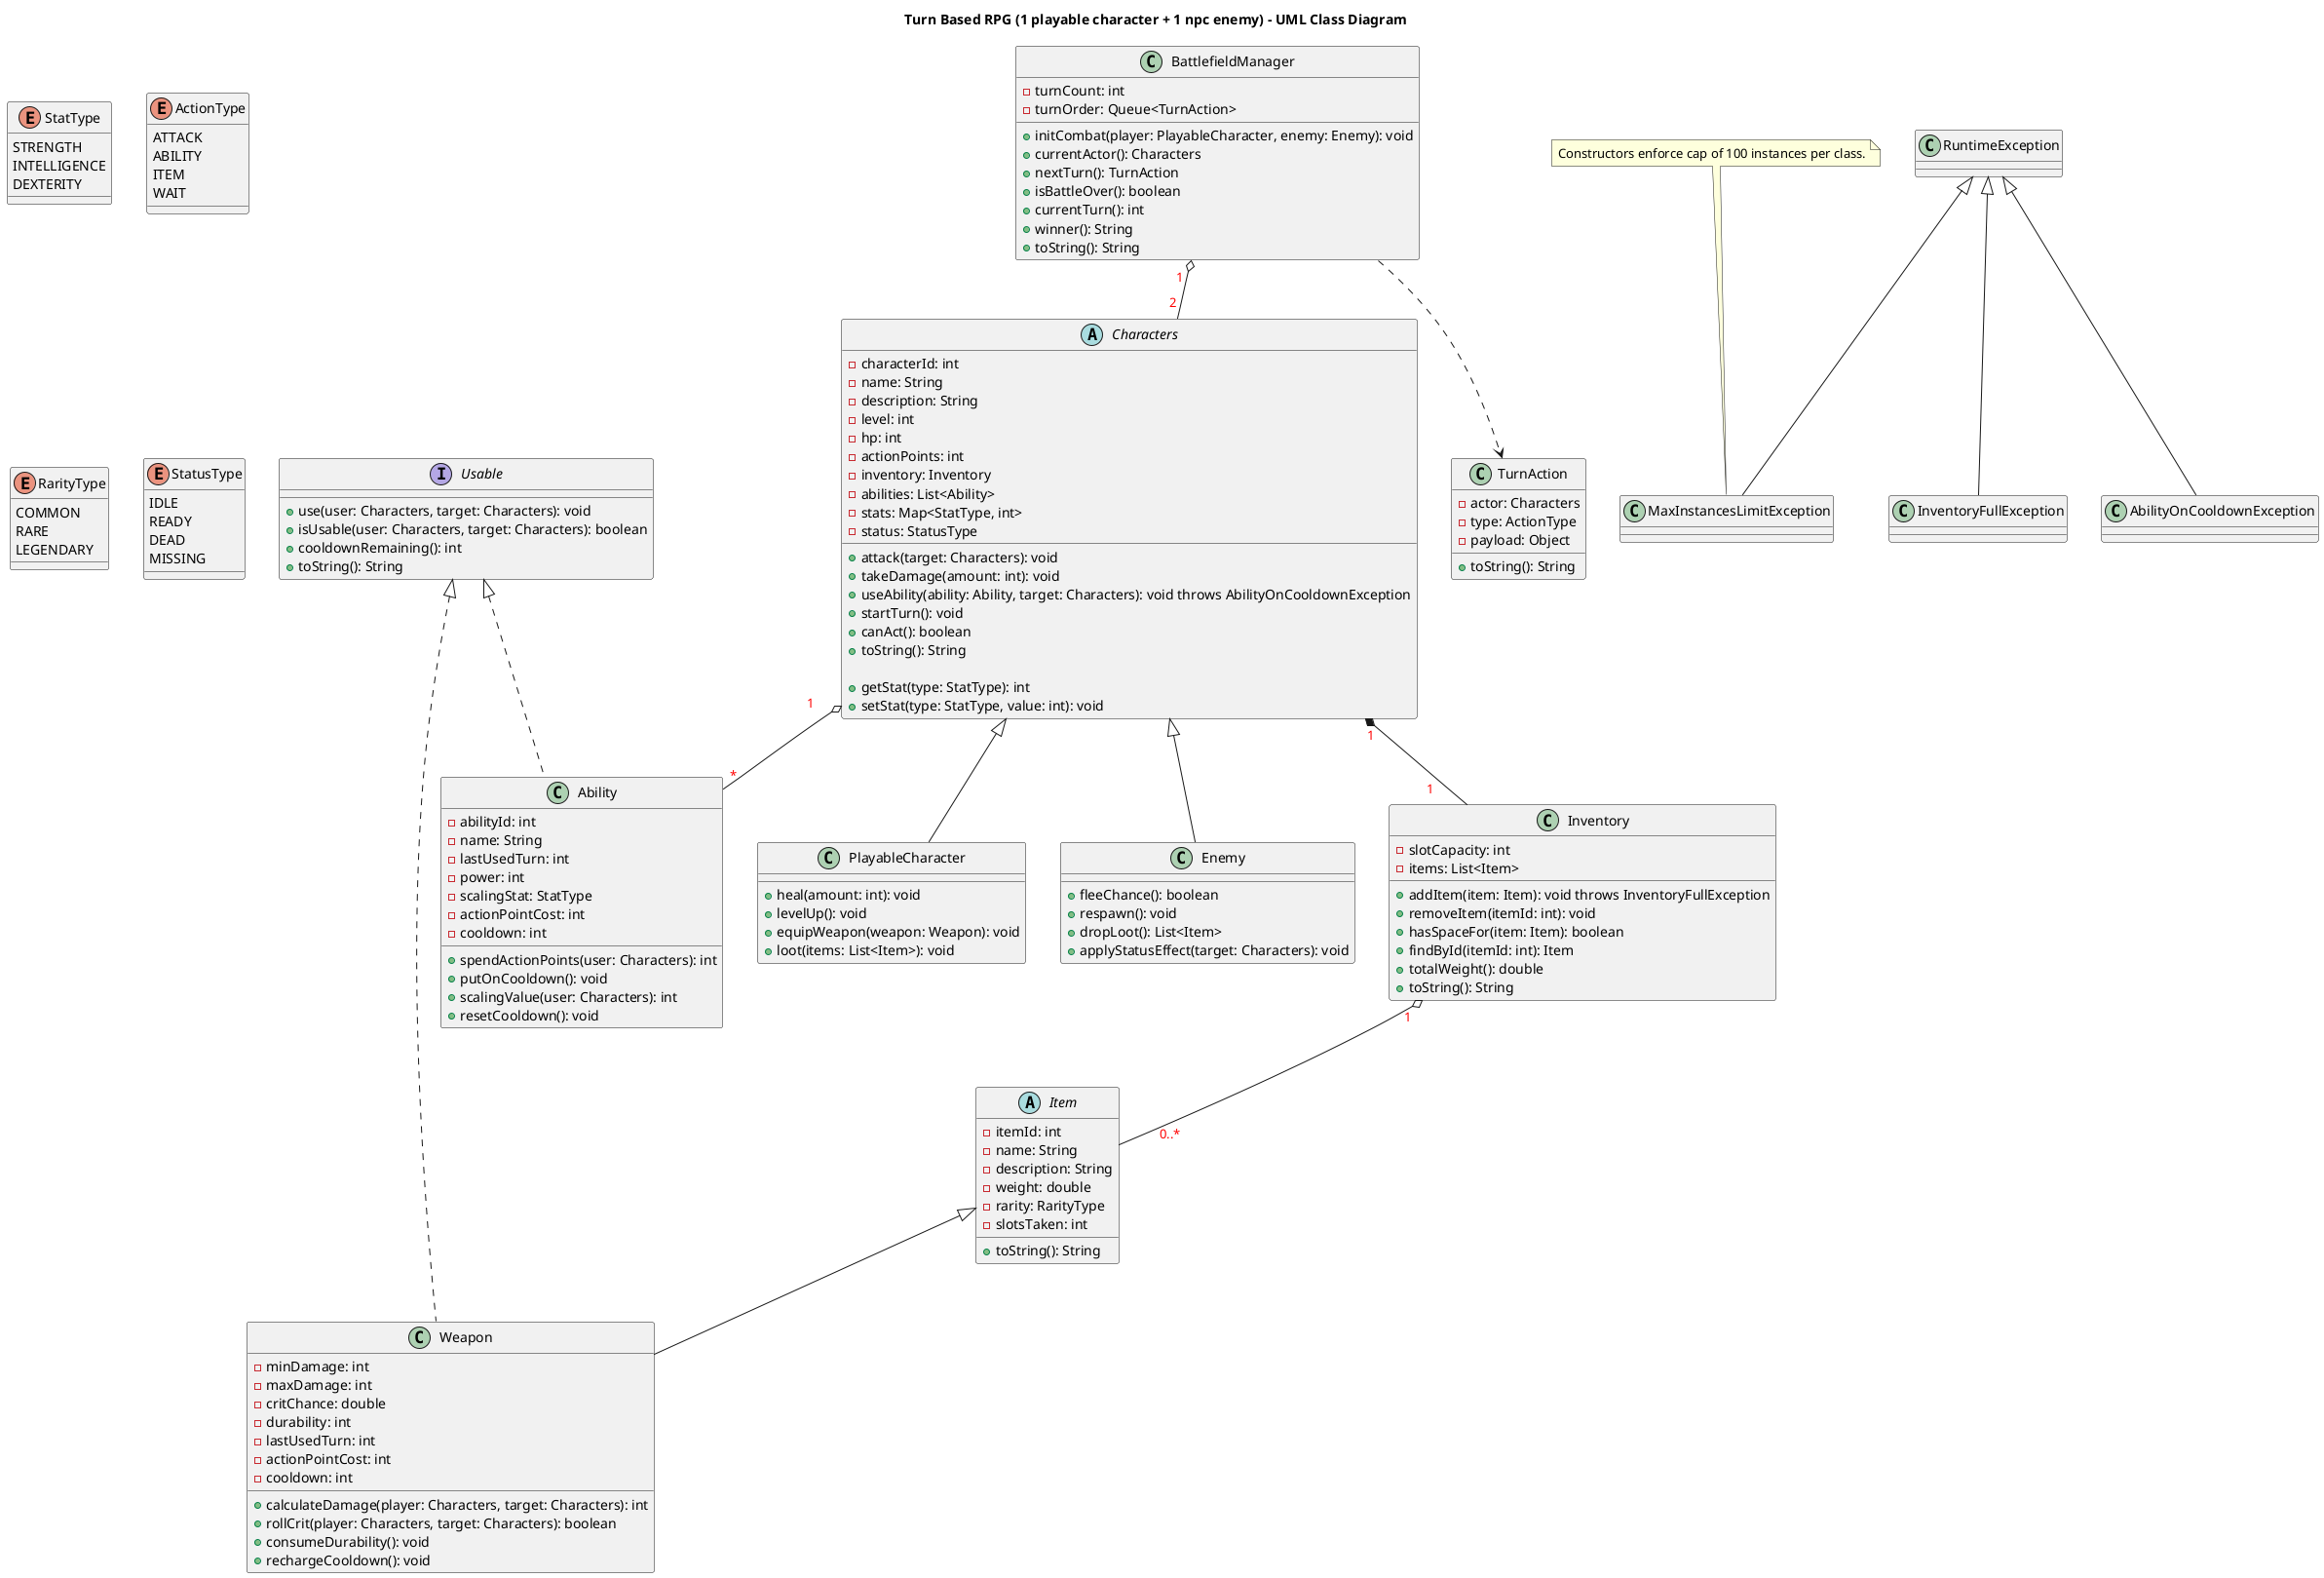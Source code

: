 @startuml
title Turn Based RPG (1 playable character + 1 npc enemy) - UML Class Diagram

' @Enums
enum StatType {
    STRENGTH
    INTELLIGENCE
    DEXTERITY
}
enum ActionType {
    ATTACK
    ABILITY
    ITEM
    WAIT
}
enum RarityType {
    COMMON
    RARE
    LEGENDARY
}
enum StatusType {
    IDLE
    READY
    DEAD
    MISSING
}

' @Interfaces
interface Usable {
    +use(user: Characters, target: Characters): void
    +isUsable(user: Characters, target: Characters): boolean
    +cooldownRemaining(): int
    +toString(): String
}

' @Exceptions
class MaxInstancesLimitException extends RuntimeException
class InventoryFullException extends RuntimeException
class AbilityOnCooldownException extends RuntimeException

' @Characters
abstract class Characters {
    - characterId: int
    - name: String
    - description: String
    - level: int
    - hp: int
    - actionPoints: int
    - inventory: Inventory
    - abilities: List<Ability>
    - stats: Map<StatType, int>
    - status: StatusType

    +attack(target: Characters): void
    +takeDamage(amount: int): void
    +useAbility(ability: Ability, target: Characters): void throws AbilityOnCooldownException
    +startTurn(): void
    +canAct(): boolean
    +toString(): String

    +getStat(type: StatType): int
    +setStat(type: StatType, value: int): void
}
class PlayableCharacter extends Characters {
    +heal(amount: int): void
    +levelUp(): void
    +equipWeapon(weapon: Weapon): void
    +loot(items: List<Item>): void
}
class Enemy extends Characters {
    +fleeChance(): boolean
    +respawn(): void
    +dropLoot(): List<Item>
    +applyStatusEffect(target: Characters): void
}

' @Inventory, Items, Weapons, and Abilities
class Inventory {
    -slotCapacity: int
    -items: List<Item>

    +addItem(item: Item): void throws InventoryFullException
    +removeItem(itemId: int): void
    +hasSpaceFor(item: Item): boolean
    +findById(itemId: int): Item
    +totalWeight(): double
    +toString(): String
}
abstract class Item {
    -itemId: int
    -name: String
    -description: String
    -weight: double
    -rarity: RarityType
    -slotsTaken: int

    +toString(): String
}
class Weapon extends Item implements Usable {
    -minDamage: int
    -maxDamage: int
    -critChance: double
    -durability: int
    -lastUsedTurn: int
    -actionPointCost: int
    -cooldown: int

    +calculateDamage(player: Characters, target: Characters): int
    +rollCrit(player: Characters, target: Characters): boolean
    +consumeDurability(): void
    +rechargeCooldown(): void
}
class Ability implements Usable {
    -abilityId: int
    -name: String
    -lastUsedTurn: int
    -power: int
    -scalingStat: StatType
    -actionPointCost: int
    -cooldown: int

    +spendActionPoints(user: Characters): int
    +putOnCooldown(): void
    +scalingValue(user: Characters): int
    +resetCooldown(): void
}

' @BattleFieldManager and TurnAction
class BattlefieldManager {
    -turnCount: int
    -turnOrder: Queue<TurnAction>

    +initCombat(player: PlayableCharacter, enemy: Enemy): void
    +currentActor(): Characters
    +nextTurn(): TurnAction
    +isBattleOver(): boolean
    +currentTurn(): int
    +winner(): String
    +toString(): String
}
class TurnAction {
    -actor: Characters
    -type: ActionType
    -payload: Object

    +toString(): String
}

' @Relationships
Characters "<color:red>1</color>" *-- "<color:red>1       </color>" Inventory
Characters "<color:red>1      </color>" o-- "<color:red>*</color>" Ability

Inventory "<color:red>  1</color>" o-- "<color:red>          0..*</color>" Item

BattlefieldManager "<color:red>1  </color>" o-- "<color:red>2 </color>" Characters
BattlefieldManager ..> TurnAction


note top of MaxInstancesLimitException
Constructors enforce cap of 100 instances per class.
end note

@enduml
